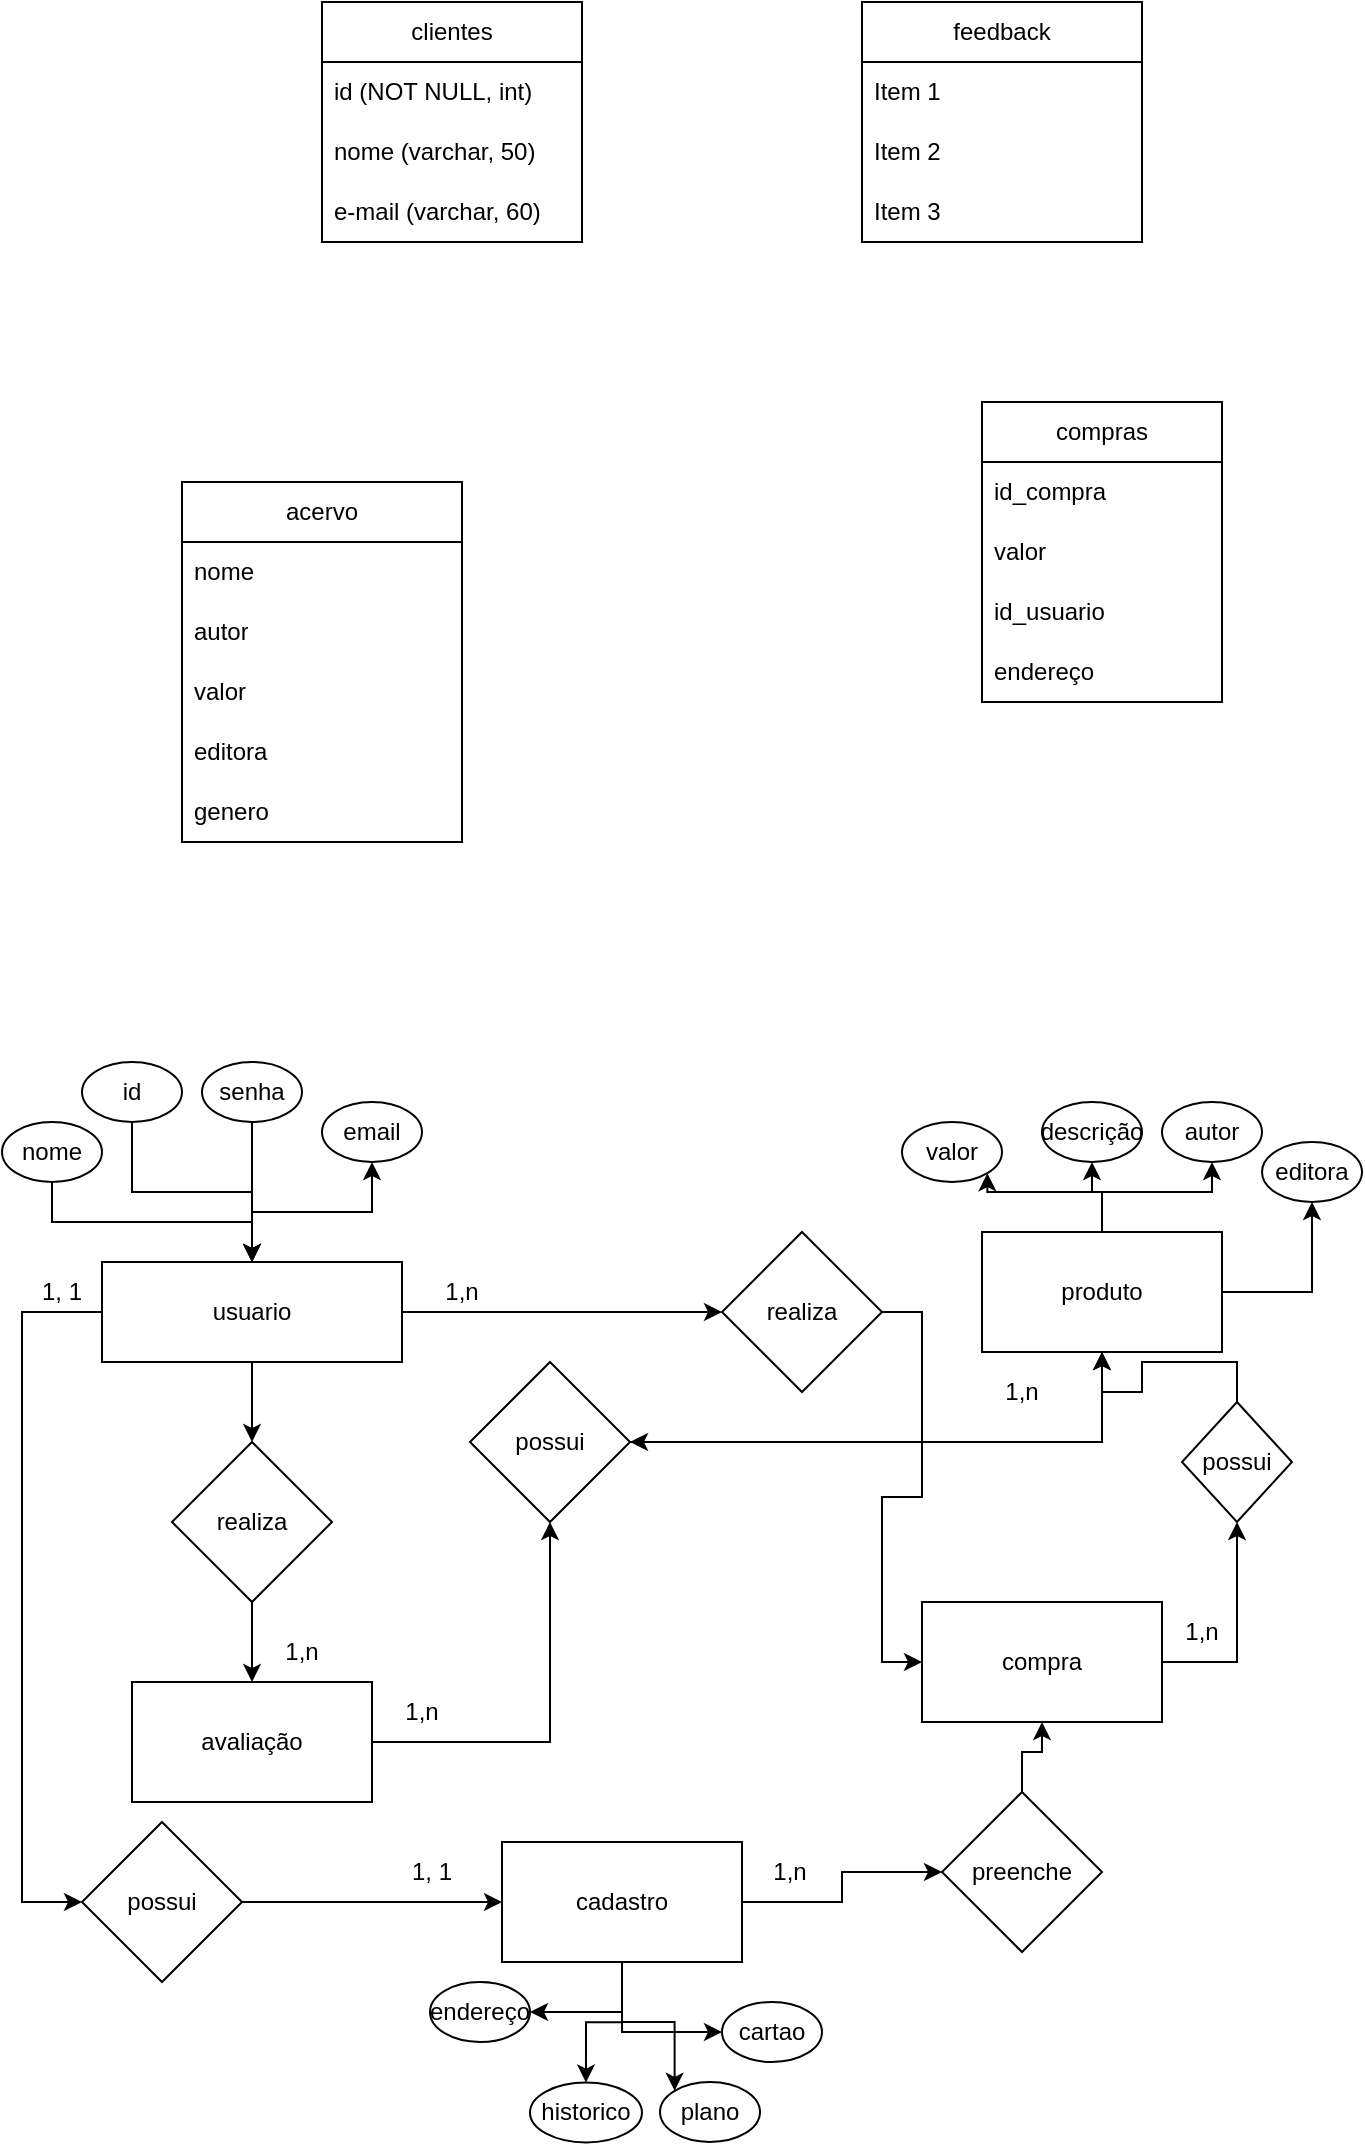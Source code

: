 <mxfile version="26.0.15">
  <diagram name="Página-1" id="HPUEp56AOofLXSAOIQ6g">
    <mxGraphModel dx="926" dy="484" grid="1" gridSize="10" guides="1" tooltips="1" connect="1" arrows="1" fold="1" page="1" pageScale="1" pageWidth="827" pageHeight="1169" math="0" shadow="0">
      <root>
        <mxCell id="0" />
        <mxCell id="1" parent="0" />
        <mxCell id="iMEqz5E7rnSqmrA6VnRg-18" style="edgeStyle=orthogonalEdgeStyle;rounded=0;orthogonalLoop=1;jettySize=auto;html=1;exitX=1;exitY=0.5;exitDx=0;exitDy=0;entryX=0;entryY=0.5;entryDx=0;entryDy=0;" parent="1" source="iMEqz5E7rnSqmrA6VnRg-16" target="iMEqz5E7rnSqmrA6VnRg-17" edge="1">
          <mxGeometry relative="1" as="geometry" />
        </mxCell>
        <mxCell id="iMEqz5E7rnSqmrA6VnRg-30" value="" style="edgeStyle=orthogonalEdgeStyle;rounded=0;orthogonalLoop=1;jettySize=auto;html=1;" parent="1" source="iMEqz5E7rnSqmrA6VnRg-16" target="iMEqz5E7rnSqmrA6VnRg-28" edge="1">
          <mxGeometry relative="1" as="geometry" />
        </mxCell>
        <mxCell id="iMEqz5E7rnSqmrA6VnRg-42" value="" style="edgeStyle=orthogonalEdgeStyle;rounded=0;orthogonalLoop=1;jettySize=auto;html=1;" parent="1" source="iMEqz5E7rnSqmrA6VnRg-16" target="iMEqz5E7rnSqmrA6VnRg-41" edge="1">
          <mxGeometry relative="1" as="geometry" />
        </mxCell>
        <mxCell id="iMEqz5E7rnSqmrA6VnRg-60" style="edgeStyle=orthogonalEdgeStyle;rounded=0;orthogonalLoop=1;jettySize=auto;html=1;entryX=0;entryY=0.5;entryDx=0;entryDy=0;" parent="1" source="iMEqz5E7rnSqmrA6VnRg-16" target="iMEqz5E7rnSqmrA6VnRg-61" edge="1">
          <mxGeometry relative="1" as="geometry">
            <mxPoint x="30" y="990" as="targetPoint" />
            <Array as="points">
              <mxPoint x="30" y="685" />
              <mxPoint x="30" y="980" />
            </Array>
          </mxGeometry>
        </mxCell>
        <mxCell id="iMEqz5E7rnSqmrA6VnRg-16" value="usuario" style="rounded=0;whiteSpace=wrap;html=1;" parent="1" vertex="1">
          <mxGeometry x="70" y="660" width="150" height="50" as="geometry" />
        </mxCell>
        <mxCell id="iMEqz5E7rnSqmrA6VnRg-90" style="edgeStyle=orthogonalEdgeStyle;rounded=0;orthogonalLoop=1;jettySize=auto;html=1;entryX=0;entryY=0.5;entryDx=0;entryDy=0;" parent="1" source="iMEqz5E7rnSqmrA6VnRg-17" target="iMEqz5E7rnSqmrA6VnRg-89" edge="1">
          <mxGeometry relative="1" as="geometry" />
        </mxCell>
        <mxCell id="iMEqz5E7rnSqmrA6VnRg-17" value="realiza" style="rhombus;whiteSpace=wrap;html=1;" parent="1" vertex="1">
          <mxGeometry x="380" y="645" width="80" height="80" as="geometry" />
        </mxCell>
        <mxCell id="iMEqz5E7rnSqmrA6VnRg-63" value="" style="edgeStyle=orthogonalEdgeStyle;rounded=0;orthogonalLoop=1;jettySize=auto;html=1;entryX=0.5;entryY=1;entryDx=0;entryDy=0;" parent="1" source="iMEqz5E7rnSqmrA6VnRg-19" target="iMEqz5E7rnSqmrA6VnRg-50" edge="1">
          <mxGeometry relative="1" as="geometry" />
        </mxCell>
        <mxCell id="iMEqz5E7rnSqmrA6VnRg-65" style="edgeStyle=orthogonalEdgeStyle;rounded=0;orthogonalLoop=1;jettySize=auto;html=1;entryX=1;entryY=1;entryDx=0;entryDy=0;" parent="1" source="iMEqz5E7rnSqmrA6VnRg-19" target="iMEqz5E7rnSqmrA6VnRg-53" edge="1">
          <mxGeometry relative="1" as="geometry" />
        </mxCell>
        <mxCell id="iMEqz5E7rnSqmrA6VnRg-66" style="edgeStyle=orthogonalEdgeStyle;rounded=0;orthogonalLoop=1;jettySize=auto;html=1;entryX=0.5;entryY=1;entryDx=0;entryDy=0;" parent="1" source="iMEqz5E7rnSqmrA6VnRg-19" target="iMEqz5E7rnSqmrA6VnRg-52" edge="1">
          <mxGeometry relative="1" as="geometry" />
        </mxCell>
        <mxCell id="iMEqz5E7rnSqmrA6VnRg-67" style="edgeStyle=orthogonalEdgeStyle;rounded=0;orthogonalLoop=1;jettySize=auto;html=1;entryX=0.5;entryY=1;entryDx=0;entryDy=0;" parent="1" source="iMEqz5E7rnSqmrA6VnRg-19" target="iMEqz5E7rnSqmrA6VnRg-51" edge="1">
          <mxGeometry relative="1" as="geometry" />
        </mxCell>
        <mxCell id="nOXaml5ivDqemwdp3k0G-4" style="edgeStyle=orthogonalEdgeStyle;rounded=0;orthogonalLoop=1;jettySize=auto;html=1;entryX=1;entryY=0.5;entryDx=0;entryDy=0;" parent="1" source="iMEqz5E7rnSqmrA6VnRg-19" target="iMEqz5E7rnSqmrA6VnRg-46" edge="1">
          <mxGeometry relative="1" as="geometry">
            <Array as="points">
              <mxPoint x="570" y="750" />
            </Array>
          </mxGeometry>
        </mxCell>
        <mxCell id="iMEqz5E7rnSqmrA6VnRg-19" value="produto" style="rounded=0;whiteSpace=wrap;html=1;" parent="1" vertex="1">
          <mxGeometry x="510" y="645" width="120" height="60" as="geometry" />
        </mxCell>
        <mxCell id="iMEqz5E7rnSqmrA6VnRg-33" value="" style="edgeStyle=orthogonalEdgeStyle;rounded=0;orthogonalLoop=1;jettySize=auto;html=1;" parent="1" source="iMEqz5E7rnSqmrA6VnRg-21" target="iMEqz5E7rnSqmrA6VnRg-16" edge="1">
          <mxGeometry relative="1" as="geometry" />
        </mxCell>
        <mxCell id="iMEqz5E7rnSqmrA6VnRg-21" value="nome" style="ellipse;whiteSpace=wrap;html=1;" parent="1" vertex="1">
          <mxGeometry x="20" y="590" width="50" height="30" as="geometry" />
        </mxCell>
        <mxCell id="iMEqz5E7rnSqmrA6VnRg-32" value="" style="edgeStyle=orthogonalEdgeStyle;rounded=0;orthogonalLoop=1;jettySize=auto;html=1;" parent="1" source="iMEqz5E7rnSqmrA6VnRg-26" target="iMEqz5E7rnSqmrA6VnRg-16" edge="1">
          <mxGeometry relative="1" as="geometry" />
        </mxCell>
        <mxCell id="iMEqz5E7rnSqmrA6VnRg-26" value="id" style="ellipse;whiteSpace=wrap;html=1;" parent="1" vertex="1">
          <mxGeometry x="60" y="560" width="50" height="30" as="geometry" />
        </mxCell>
        <mxCell id="iMEqz5E7rnSqmrA6VnRg-31" value="" style="edgeStyle=orthogonalEdgeStyle;rounded=0;orthogonalLoop=1;jettySize=auto;html=1;" parent="1" source="iMEqz5E7rnSqmrA6VnRg-27" target="iMEqz5E7rnSqmrA6VnRg-16" edge="1">
          <mxGeometry relative="1" as="geometry" />
        </mxCell>
        <mxCell id="iMEqz5E7rnSqmrA6VnRg-27" value="senha" style="ellipse;whiteSpace=wrap;html=1;" parent="1" vertex="1">
          <mxGeometry x="120" y="560" width="50" height="30" as="geometry" />
        </mxCell>
        <mxCell id="iMEqz5E7rnSqmrA6VnRg-28" value="email" style="ellipse;whiteSpace=wrap;html=1;" parent="1" vertex="1">
          <mxGeometry x="180" y="580" width="50" height="30" as="geometry" />
        </mxCell>
        <mxCell id="iMEqz5E7rnSqmrA6VnRg-36" style="edgeStyle=orthogonalEdgeStyle;rounded=0;orthogonalLoop=1;jettySize=auto;html=1;exitX=0.5;exitY=1;exitDx=0;exitDy=0;" parent="1" edge="1">
          <mxGeometry relative="1" as="geometry">
            <mxPoint x="490" y="675" as="sourcePoint" />
            <mxPoint x="490" y="675" as="targetPoint" />
          </mxGeometry>
        </mxCell>
        <mxCell id="iMEqz5E7rnSqmrA6VnRg-44" value="" style="edgeStyle=orthogonalEdgeStyle;rounded=0;orthogonalLoop=1;jettySize=auto;html=1;" parent="1" source="iMEqz5E7rnSqmrA6VnRg-41" target="iMEqz5E7rnSqmrA6VnRg-43" edge="1">
          <mxGeometry relative="1" as="geometry" />
        </mxCell>
        <mxCell id="iMEqz5E7rnSqmrA6VnRg-41" value="realiza" style="rhombus;whiteSpace=wrap;html=1;" parent="1" vertex="1">
          <mxGeometry x="105" y="750" width="80" height="80" as="geometry" />
        </mxCell>
        <mxCell id="iMEqz5E7rnSqmrA6VnRg-57" value="" style="edgeStyle=orthogonalEdgeStyle;rounded=0;orthogonalLoop=1;jettySize=auto;html=1;" parent="1" source="iMEqz5E7rnSqmrA6VnRg-43" target="iMEqz5E7rnSqmrA6VnRg-46" edge="1">
          <mxGeometry relative="1" as="geometry" />
        </mxCell>
        <mxCell id="iMEqz5E7rnSqmrA6VnRg-43" value="avaliação" style="rounded=0;whiteSpace=wrap;html=1;" parent="1" vertex="1">
          <mxGeometry x="85" y="870" width="120" height="60" as="geometry" />
        </mxCell>
        <mxCell id="iMEqz5E7rnSqmrA6VnRg-45" value="1,n" style="text;html=1;align=center;verticalAlign=middle;whiteSpace=wrap;rounded=0;" parent="1" vertex="1">
          <mxGeometry x="140" y="840" width="60" height="30" as="geometry" />
        </mxCell>
        <mxCell id="iMEqz5E7rnSqmrA6VnRg-58" style="edgeStyle=orthogonalEdgeStyle;rounded=0;orthogonalLoop=1;jettySize=auto;html=1;entryX=0.5;entryY=1;entryDx=0;entryDy=0;" parent="1" source="iMEqz5E7rnSqmrA6VnRg-46" target="iMEqz5E7rnSqmrA6VnRg-19" edge="1">
          <mxGeometry relative="1" as="geometry" />
        </mxCell>
        <mxCell id="iMEqz5E7rnSqmrA6VnRg-46" value="possui" style="rhombus;whiteSpace=wrap;html=1;" parent="1" vertex="1">
          <mxGeometry x="254" y="710" width="80" height="80" as="geometry" />
        </mxCell>
        <mxCell id="iMEqz5E7rnSqmrA6VnRg-75" value="" style="edgeStyle=orthogonalEdgeStyle;rounded=0;orthogonalLoop=1;jettySize=auto;html=1;" parent="1" source="iMEqz5E7rnSqmrA6VnRg-48" target="iMEqz5E7rnSqmrA6VnRg-71" edge="1">
          <mxGeometry relative="1" as="geometry" />
        </mxCell>
        <mxCell id="iMEqz5E7rnSqmrA6VnRg-76" style="edgeStyle=orthogonalEdgeStyle;rounded=0;orthogonalLoop=1;jettySize=auto;html=1;entryX=0;entryY=0.5;entryDx=0;entryDy=0;" parent="1" source="iMEqz5E7rnSqmrA6VnRg-48" target="iMEqz5E7rnSqmrA6VnRg-72" edge="1">
          <mxGeometry relative="1" as="geometry" />
        </mxCell>
        <mxCell id="iMEqz5E7rnSqmrA6VnRg-77" style="edgeStyle=orthogonalEdgeStyle;rounded=0;orthogonalLoop=1;jettySize=auto;html=1;entryX=0;entryY=0;entryDx=0;entryDy=0;" parent="1" source="iMEqz5E7rnSqmrA6VnRg-48" target="iMEqz5E7rnSqmrA6VnRg-70" edge="1">
          <mxGeometry relative="1" as="geometry">
            <mxPoint x="340" y="1040" as="targetPoint" />
          </mxGeometry>
        </mxCell>
        <mxCell id="iMEqz5E7rnSqmrA6VnRg-78" style="edgeStyle=orthogonalEdgeStyle;rounded=0;orthogonalLoop=1;jettySize=auto;html=1;entryX=1;entryY=0.5;entryDx=0;entryDy=0;" parent="1" source="iMEqz5E7rnSqmrA6VnRg-48" target="iMEqz5E7rnSqmrA6VnRg-73" edge="1">
          <mxGeometry relative="1" as="geometry" />
        </mxCell>
        <mxCell id="iMEqz5E7rnSqmrA6VnRg-92" style="edgeStyle=orthogonalEdgeStyle;rounded=0;orthogonalLoop=1;jettySize=auto;html=1;" parent="1" source="iMEqz5E7rnSqmrA6VnRg-48" target="iMEqz5E7rnSqmrA6VnRg-91" edge="1">
          <mxGeometry relative="1" as="geometry" />
        </mxCell>
        <mxCell id="iMEqz5E7rnSqmrA6VnRg-48" value="cadastro" style="rounded=0;whiteSpace=wrap;html=1;" parent="1" vertex="1">
          <mxGeometry x="270" y="950" width="120" height="60" as="geometry" />
        </mxCell>
        <mxCell id="iMEqz5E7rnSqmrA6VnRg-50" value="autor" style="ellipse;whiteSpace=wrap;html=1;" parent="1" vertex="1">
          <mxGeometry x="600" y="580" width="50" height="30" as="geometry" />
        </mxCell>
        <mxCell id="iMEqz5E7rnSqmrA6VnRg-51" value="editora" style="ellipse;whiteSpace=wrap;html=1;" parent="1" vertex="1">
          <mxGeometry x="650" y="600" width="50" height="30" as="geometry" />
        </mxCell>
        <mxCell id="iMEqz5E7rnSqmrA6VnRg-52" value="descrição" style="ellipse;whiteSpace=wrap;html=1;" parent="1" vertex="1">
          <mxGeometry x="540" y="580" width="50" height="30" as="geometry" />
        </mxCell>
        <mxCell id="iMEqz5E7rnSqmrA6VnRg-53" value="valor" style="ellipse;whiteSpace=wrap;html=1;" parent="1" vertex="1">
          <mxGeometry x="470" y="590" width="50" height="30" as="geometry" />
        </mxCell>
        <mxCell id="iMEqz5E7rnSqmrA6VnRg-59" value="1,n" style="text;html=1;align=center;verticalAlign=middle;whiteSpace=wrap;rounded=0;" parent="1" vertex="1">
          <mxGeometry x="500" y="710" width="60" height="30" as="geometry" />
        </mxCell>
        <mxCell id="iMEqz5E7rnSqmrA6VnRg-62" style="edgeStyle=orthogonalEdgeStyle;rounded=0;orthogonalLoop=1;jettySize=auto;html=1;entryX=0;entryY=0.5;entryDx=0;entryDy=0;" parent="1" source="iMEqz5E7rnSqmrA6VnRg-61" target="iMEqz5E7rnSqmrA6VnRg-48" edge="1">
          <mxGeometry relative="1" as="geometry" />
        </mxCell>
        <mxCell id="iMEqz5E7rnSqmrA6VnRg-61" value="possui" style="rhombus;whiteSpace=wrap;html=1;" parent="1" vertex="1">
          <mxGeometry x="60" y="940" width="80" height="80" as="geometry" />
        </mxCell>
        <mxCell id="iMEqz5E7rnSqmrA6VnRg-70" value="plano" style="ellipse;whiteSpace=wrap;html=1;" parent="1" vertex="1">
          <mxGeometry x="349" y="1070" width="50" height="30" as="geometry" />
        </mxCell>
        <mxCell id="iMEqz5E7rnSqmrA6VnRg-71" value="historico" style="ellipse;whiteSpace=wrap;html=1;rotation=0;" parent="1" vertex="1">
          <mxGeometry x="283.99" y="1070.26" width="56" height="30" as="geometry" />
        </mxCell>
        <mxCell id="iMEqz5E7rnSqmrA6VnRg-72" value="cartao" style="ellipse;whiteSpace=wrap;html=1;" parent="1" vertex="1">
          <mxGeometry x="380" y="1030" width="50" height="30" as="geometry" />
        </mxCell>
        <mxCell id="iMEqz5E7rnSqmrA6VnRg-73" value="endereço" style="ellipse;whiteSpace=wrap;html=1;" parent="1" vertex="1">
          <mxGeometry x="234" y="1020" width="50" height="30" as="geometry" />
        </mxCell>
        <mxCell id="iMEqz5E7rnSqmrA6VnRg-74" value="1, 1" style="text;html=1;align=center;verticalAlign=middle;whiteSpace=wrap;rounded=0;" parent="1" vertex="1">
          <mxGeometry x="205" y="950" width="60" height="30" as="geometry" />
        </mxCell>
        <mxCell id="iMEqz5E7rnSqmrA6VnRg-94" style="edgeStyle=orthogonalEdgeStyle;rounded=0;orthogonalLoop=1;jettySize=auto;html=1;entryX=0.5;entryY=1;entryDx=0;entryDy=0;" parent="1" source="iMEqz5E7rnSqmrA6VnRg-89" target="iMEqz5E7rnSqmrA6VnRg-95" edge="1">
          <mxGeometry relative="1" as="geometry" />
        </mxCell>
        <mxCell id="iMEqz5E7rnSqmrA6VnRg-89" value="compra" style="rounded=0;whiteSpace=wrap;html=1;" parent="1" vertex="1">
          <mxGeometry x="480" y="830" width="120" height="60" as="geometry" />
        </mxCell>
        <mxCell id="iMEqz5E7rnSqmrA6VnRg-93" style="edgeStyle=orthogonalEdgeStyle;rounded=0;orthogonalLoop=1;jettySize=auto;html=1;entryX=0.5;entryY=1;entryDx=0;entryDy=0;" parent="1" source="iMEqz5E7rnSqmrA6VnRg-91" target="iMEqz5E7rnSqmrA6VnRg-89" edge="1">
          <mxGeometry relative="1" as="geometry" />
        </mxCell>
        <mxCell id="iMEqz5E7rnSqmrA6VnRg-91" value="preenche" style="rhombus;whiteSpace=wrap;html=1;" parent="1" vertex="1">
          <mxGeometry x="490" y="925" width="80" height="80" as="geometry" />
        </mxCell>
        <mxCell id="iMEqz5E7rnSqmrA6VnRg-96" style="edgeStyle=orthogonalEdgeStyle;rounded=0;orthogonalLoop=1;jettySize=auto;html=1;exitX=0.5;exitY=0;exitDx=0;exitDy=0;entryX=0.5;entryY=1;entryDx=0;entryDy=0;" parent="1" source="iMEqz5E7rnSqmrA6VnRg-95" target="iMEqz5E7rnSqmrA6VnRg-19" edge="1">
          <mxGeometry relative="1" as="geometry" />
        </mxCell>
        <mxCell id="iMEqz5E7rnSqmrA6VnRg-95" value="possui" style="rhombus;whiteSpace=wrap;html=1;" parent="1" vertex="1">
          <mxGeometry x="610" y="730" width="55" height="60" as="geometry" />
        </mxCell>
        <mxCell id="nOXaml5ivDqemwdp3k0G-1" value="1,n" style="text;html=1;align=center;verticalAlign=middle;whiteSpace=wrap;rounded=0;" parent="1" vertex="1">
          <mxGeometry x="200" y="870" width="60" height="30" as="geometry" />
        </mxCell>
        <mxCell id="nOXaml5ivDqemwdp3k0G-2" value="1,n" style="text;html=1;align=center;verticalAlign=middle;whiteSpace=wrap;rounded=0;" parent="1" vertex="1">
          <mxGeometry x="384" y="950" width="60" height="30" as="geometry" />
        </mxCell>
        <mxCell id="nOXaml5ivDqemwdp3k0G-3" value="1,n" style="text;html=1;align=center;verticalAlign=middle;whiteSpace=wrap;rounded=0;" parent="1" vertex="1">
          <mxGeometry x="220" y="660" width="60" height="30" as="geometry" />
        </mxCell>
        <mxCell id="nOXaml5ivDqemwdp3k0G-5" value="1,n" style="text;html=1;align=center;verticalAlign=middle;whiteSpace=wrap;rounded=0;" parent="1" vertex="1">
          <mxGeometry x="590" y="830" width="60" height="30" as="geometry" />
        </mxCell>
        <mxCell id="nOXaml5ivDqemwdp3k0G-6" value="1, 1" style="text;html=1;align=center;verticalAlign=middle;whiteSpace=wrap;rounded=0;" parent="1" vertex="1">
          <mxGeometry x="20" y="660" width="60" height="30" as="geometry" />
        </mxCell>
        <mxCell id="mJxCJfiDReVJoghsDIDX-1" value="clientes" style="swimlane;fontStyle=0;childLayout=stackLayout;horizontal=1;startSize=30;horizontalStack=0;resizeParent=1;resizeParentMax=0;resizeLast=0;collapsible=1;marginBottom=0;whiteSpace=wrap;html=1;" parent="1" vertex="1">
          <mxGeometry x="180" y="30" width="130" height="120" as="geometry" />
        </mxCell>
        <mxCell id="mJxCJfiDReVJoghsDIDX-2" value="id (NOT NULL, int)&lt;span style=&quot;white-space: pre;&quot;&gt;&#x9;&lt;/span&gt;" style="text;strokeColor=none;fillColor=none;align=left;verticalAlign=middle;spacingLeft=4;spacingRight=4;overflow=hidden;points=[[0,0.5],[1,0.5]];portConstraint=eastwest;rotatable=0;whiteSpace=wrap;html=1;" parent="mJxCJfiDReVJoghsDIDX-1" vertex="1">
          <mxGeometry y="30" width="130" height="30" as="geometry" />
        </mxCell>
        <mxCell id="mJxCJfiDReVJoghsDIDX-3" value="nome (varchar, 50)" style="text;strokeColor=none;fillColor=none;align=left;verticalAlign=middle;spacingLeft=4;spacingRight=4;overflow=hidden;points=[[0,0.5],[1,0.5]];portConstraint=eastwest;rotatable=0;whiteSpace=wrap;html=1;" parent="mJxCJfiDReVJoghsDIDX-1" vertex="1">
          <mxGeometry y="60" width="130" height="30" as="geometry" />
        </mxCell>
        <mxCell id="mJxCJfiDReVJoghsDIDX-4" value="e-mail (varchar, 60)" style="text;strokeColor=none;fillColor=none;align=left;verticalAlign=middle;spacingLeft=4;spacingRight=4;overflow=hidden;points=[[0,0.5],[1,0.5]];portConstraint=eastwest;rotatable=0;whiteSpace=wrap;html=1;" parent="mJxCJfiDReVJoghsDIDX-1" vertex="1">
          <mxGeometry y="90" width="130" height="30" as="geometry" />
        </mxCell>
        <mxCell id="mJxCJfiDReVJoghsDIDX-5" value="acervo" style="swimlane;fontStyle=0;childLayout=stackLayout;horizontal=1;startSize=30;horizontalStack=0;resizeParent=1;resizeParentMax=0;resizeLast=0;collapsible=1;marginBottom=0;whiteSpace=wrap;html=1;" parent="1" vertex="1">
          <mxGeometry x="110" y="270" width="140" height="180" as="geometry" />
        </mxCell>
        <mxCell id="mJxCJfiDReVJoghsDIDX-6" value="nome&lt;span style=&quot;white-space: pre;&quot;&gt;&#x9;&lt;/span&gt;" style="text;strokeColor=none;fillColor=none;align=left;verticalAlign=middle;spacingLeft=4;spacingRight=4;overflow=hidden;points=[[0,0.5],[1,0.5]];portConstraint=eastwest;rotatable=0;whiteSpace=wrap;html=1;" parent="mJxCJfiDReVJoghsDIDX-5" vertex="1">
          <mxGeometry y="30" width="140" height="30" as="geometry" />
        </mxCell>
        <mxCell id="mJxCJfiDReVJoghsDIDX-7" value="autor" style="text;strokeColor=none;fillColor=none;align=left;verticalAlign=middle;spacingLeft=4;spacingRight=4;overflow=hidden;points=[[0,0.5],[1,0.5]];portConstraint=eastwest;rotatable=0;whiteSpace=wrap;html=1;" parent="mJxCJfiDReVJoghsDIDX-5" vertex="1">
          <mxGeometry y="60" width="140" height="30" as="geometry" />
        </mxCell>
        <mxCell id="mJxCJfiDReVJoghsDIDX-8" value="valor" style="text;strokeColor=none;fillColor=none;align=left;verticalAlign=middle;spacingLeft=4;spacingRight=4;overflow=hidden;points=[[0,0.5],[1,0.5]];portConstraint=eastwest;rotatable=0;whiteSpace=wrap;html=1;" parent="mJxCJfiDReVJoghsDIDX-5" vertex="1">
          <mxGeometry y="90" width="140" height="30" as="geometry" />
        </mxCell>
        <mxCell id="sahazX74Q_itsaStjeHN-4" value="editora" style="text;strokeColor=none;fillColor=none;align=left;verticalAlign=middle;spacingLeft=4;spacingRight=4;overflow=hidden;points=[[0,0.5],[1,0.5]];portConstraint=eastwest;rotatable=0;whiteSpace=wrap;html=1;" vertex="1" parent="mJxCJfiDReVJoghsDIDX-5">
          <mxGeometry y="120" width="140" height="30" as="geometry" />
        </mxCell>
        <mxCell id="sahazX74Q_itsaStjeHN-5" value="genero" style="text;strokeColor=none;fillColor=none;align=left;verticalAlign=middle;spacingLeft=4;spacingRight=4;overflow=hidden;points=[[0,0.5],[1,0.5]];portConstraint=eastwest;rotatable=0;whiteSpace=wrap;html=1;" vertex="1" parent="mJxCJfiDReVJoghsDIDX-5">
          <mxGeometry y="150" width="140" height="30" as="geometry" />
        </mxCell>
        <mxCell id="mJxCJfiDReVJoghsDIDX-9" value="feedback" style="swimlane;fontStyle=0;childLayout=stackLayout;horizontal=1;startSize=30;horizontalStack=0;resizeParent=1;resizeParentMax=0;resizeLast=0;collapsible=1;marginBottom=0;whiteSpace=wrap;html=1;" parent="1" vertex="1">
          <mxGeometry x="450" y="30" width="140" height="120" as="geometry" />
        </mxCell>
        <mxCell id="mJxCJfiDReVJoghsDIDX-10" value="Item 1" style="text;strokeColor=none;fillColor=none;align=left;verticalAlign=middle;spacingLeft=4;spacingRight=4;overflow=hidden;points=[[0,0.5],[1,0.5]];portConstraint=eastwest;rotatable=0;whiteSpace=wrap;html=1;" parent="mJxCJfiDReVJoghsDIDX-9" vertex="1">
          <mxGeometry y="30" width="140" height="30" as="geometry" />
        </mxCell>
        <mxCell id="mJxCJfiDReVJoghsDIDX-11" value="Item 2" style="text;strokeColor=none;fillColor=none;align=left;verticalAlign=middle;spacingLeft=4;spacingRight=4;overflow=hidden;points=[[0,0.5],[1,0.5]];portConstraint=eastwest;rotatable=0;whiteSpace=wrap;html=1;" parent="mJxCJfiDReVJoghsDIDX-9" vertex="1">
          <mxGeometry y="60" width="140" height="30" as="geometry" />
        </mxCell>
        <mxCell id="mJxCJfiDReVJoghsDIDX-12" value="Item 3" style="text;strokeColor=none;fillColor=none;align=left;verticalAlign=middle;spacingLeft=4;spacingRight=4;overflow=hidden;points=[[0,0.5],[1,0.5]];portConstraint=eastwest;rotatable=0;whiteSpace=wrap;html=1;" parent="mJxCJfiDReVJoghsDIDX-9" vertex="1">
          <mxGeometry y="90" width="140" height="30" as="geometry" />
        </mxCell>
        <mxCell id="mJxCJfiDReVJoghsDIDX-13" value="compras" style="swimlane;fontStyle=0;childLayout=stackLayout;horizontal=1;startSize=30;horizontalStack=0;resizeParent=1;resizeParentMax=0;resizeLast=0;collapsible=1;marginBottom=0;whiteSpace=wrap;html=1;" parent="1" vertex="1">
          <mxGeometry x="510" y="230" width="120" height="150" as="geometry" />
        </mxCell>
        <mxCell id="mJxCJfiDReVJoghsDIDX-14" value="id_compra" style="text;strokeColor=none;fillColor=none;align=left;verticalAlign=middle;spacingLeft=4;spacingRight=4;overflow=hidden;points=[[0,0.5],[1,0.5]];portConstraint=eastwest;rotatable=0;whiteSpace=wrap;html=1;" parent="mJxCJfiDReVJoghsDIDX-13" vertex="1">
          <mxGeometry y="30" width="120" height="30" as="geometry" />
        </mxCell>
        <mxCell id="mJxCJfiDReVJoghsDIDX-15" value="valor" style="text;strokeColor=none;fillColor=none;align=left;verticalAlign=middle;spacingLeft=4;spacingRight=4;overflow=hidden;points=[[0,0.5],[1,0.5]];portConstraint=eastwest;rotatable=0;whiteSpace=wrap;html=1;" parent="mJxCJfiDReVJoghsDIDX-13" vertex="1">
          <mxGeometry y="60" width="120" height="30" as="geometry" />
        </mxCell>
        <mxCell id="mJxCJfiDReVJoghsDIDX-16" value="id_usuario" style="text;strokeColor=none;fillColor=none;align=left;verticalAlign=middle;spacingLeft=4;spacingRight=4;overflow=hidden;points=[[0,0.5],[1,0.5]];portConstraint=eastwest;rotatable=0;whiteSpace=wrap;html=1;" parent="mJxCJfiDReVJoghsDIDX-13" vertex="1">
          <mxGeometry y="90" width="120" height="30" as="geometry" />
        </mxCell>
        <mxCell id="sahazX74Q_itsaStjeHN-2" value="endereço" style="text;strokeColor=none;fillColor=none;align=left;verticalAlign=middle;spacingLeft=4;spacingRight=4;overflow=hidden;points=[[0,0.5],[1,0.5]];portConstraint=eastwest;rotatable=0;whiteSpace=wrap;html=1;" vertex="1" parent="mJxCJfiDReVJoghsDIDX-13">
          <mxGeometry y="120" width="120" height="30" as="geometry" />
        </mxCell>
      </root>
    </mxGraphModel>
  </diagram>
</mxfile>
